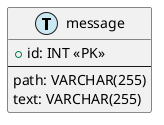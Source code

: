 @startuml

!define MASTER F9DFD5
!define TRANSACTION CAE7F2

entity "message" as message <<T,TRANSACTION>> {
    + id: INT <<PK>>
    --
    path: VARCHAR(255)
    text: VARCHAR(255)
}

@enduml